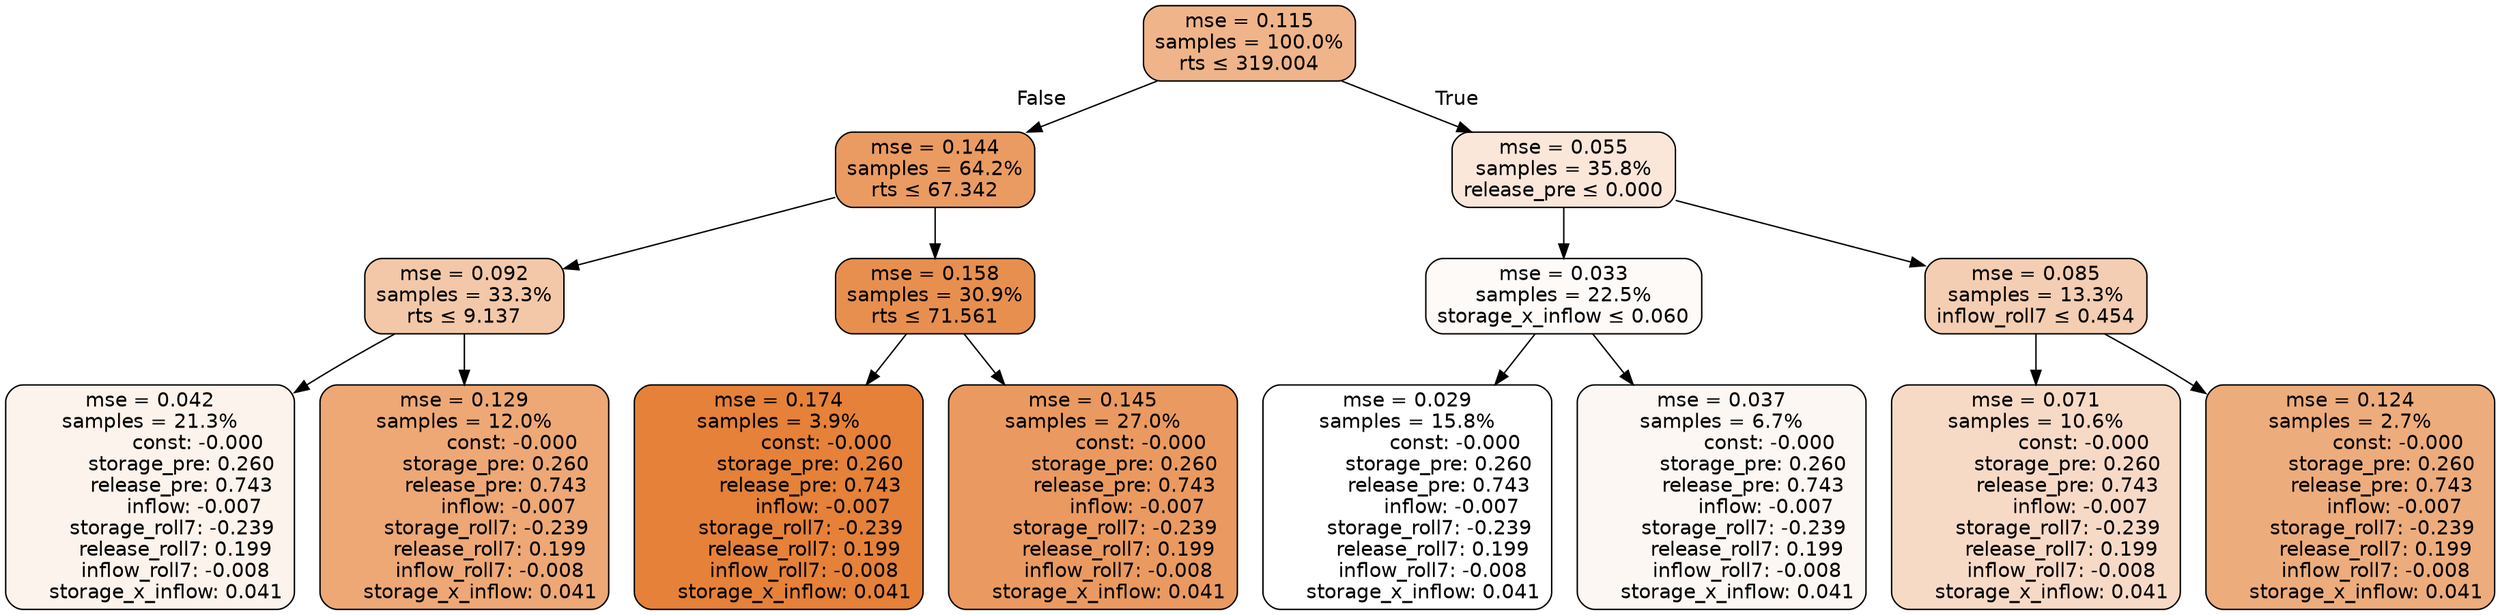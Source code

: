 digraph tree {
node [shape=rectangle, style="filled, rounded", color="black", fontname=helvetica] ;
edge [fontname=helvetica] ;
	"0" [label="mse = 0.115
samples = 100.0%
rts &le; 319.004", fillcolor="#efb489"]
	"1" [label="mse = 0.144
samples = 64.2%
rts &le; 67.342", fillcolor="#ea9b62"]
	"2" [label="mse = 0.092
samples = 33.3%
rts &le; 9.137", fillcolor="#f3c8a8"]
	"3" [label="mse = 0.042
samples = 21.3%
               const: -0.000
          storage_pre: 0.260
          release_pre: 0.743
              inflow: -0.007
       storage_roll7: -0.239
        release_roll7: 0.199
        inflow_roll7: -0.008
     storage_x_inflow: 0.041", fillcolor="#fcf3ec"]
	"4" [label="mse = 0.129
samples = 12.0%
               const: -0.000
          storage_pre: 0.260
          release_pre: 0.743
              inflow: -0.007
       storage_roll7: -0.239
        release_roll7: 0.199
        inflow_roll7: -0.008
     storage_x_inflow: 0.041", fillcolor="#eda876"]
	"5" [label="mse = 0.158
samples = 30.9%
rts &le; 71.561", fillcolor="#e78f4f"]
	"6" [label="mse = 0.174
samples = 3.9%
               const: -0.000
          storage_pre: 0.260
          release_pre: 0.743
              inflow: -0.007
       storage_roll7: -0.239
        release_roll7: 0.199
        inflow_roll7: -0.008
     storage_x_inflow: 0.041", fillcolor="#e58139"]
	"7" [label="mse = 0.145
samples = 27.0%
               const: -0.000
          storage_pre: 0.260
          release_pre: 0.743
              inflow: -0.007
       storage_roll7: -0.239
        release_roll7: 0.199
        inflow_roll7: -0.008
     storage_x_inflow: 0.041", fillcolor="#ea9a60"]
	"8" [label="mse = 0.055
samples = 35.8%
release_pre &le; 0.000", fillcolor="#fae7da"]
	"9" [label="mse = 0.033
samples = 22.5%
storage_x_inflow &le; 0.060", fillcolor="#fefaf8"]
	"10" [label="mse = 0.029
samples = 15.8%
               const: -0.000
          storage_pre: 0.260
          release_pre: 0.743
              inflow: -0.007
       storage_roll7: -0.239
        release_roll7: 0.199
        inflow_roll7: -0.008
     storage_x_inflow: 0.041", fillcolor="#ffffff"]
	"11" [label="mse = 0.037
samples = 6.7%
               const: -0.000
          storage_pre: 0.260
          release_pre: 0.743
              inflow: -0.007
       storage_roll7: -0.239
        release_roll7: 0.199
        inflow_roll7: -0.008
     storage_x_inflow: 0.041", fillcolor="#fdf7f3"]
	"12" [label="mse = 0.085
samples = 13.3%
inflow_roll7 &le; 0.454", fillcolor="#f4ceb2"]
	"13" [label="mse = 0.071
samples = 10.6%
               const: -0.000
          storage_pre: 0.260
          release_pre: 0.743
              inflow: -0.007
       storage_roll7: -0.239
        release_roll7: 0.199
        inflow_roll7: -0.008
     storage_x_inflow: 0.041", fillcolor="#f7dac6"]
	"14" [label="mse = 0.124
samples = 2.7%
               const: -0.000
          storage_pre: 0.260
          release_pre: 0.743
              inflow: -0.007
       storage_roll7: -0.239
        release_roll7: 0.199
        inflow_roll7: -0.008
     storage_x_inflow: 0.041", fillcolor="#edac7c"]

	"0" -> "1" [labeldistance=2.5, labelangle=45, headlabel="False"]
	"1" -> "2"
	"2" -> "3"
	"2" -> "4"
	"1" -> "5"
	"5" -> "6"
	"5" -> "7"
	"0" -> "8" [labeldistance=2.5, labelangle=-45, headlabel="True"]
	"8" -> "9"
	"9" -> "10"
	"9" -> "11"
	"8" -> "12"
	"12" -> "13"
	"12" -> "14"
}